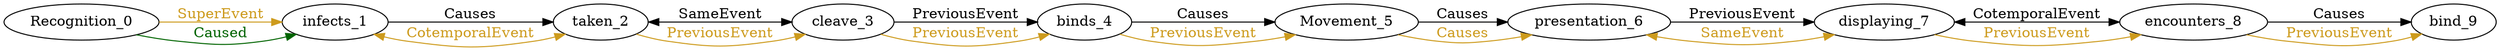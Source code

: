 digraph finite_state_machine { 
	rankdir=LR;
	size="50,50";
node0 [label = "Recognition_0"]
node1 [label = "infects_1"]
node2 [label = "taken_2"]
node3 [label = "cleave_3"]
node4 [label = "binds_4"]
node5 [label = "Movement_5"]
node6 [label = "presentation_6"]
node7 [label = "displaying_7"]
node8 [label = "encounters_8"]
node9 [label = "bind_9"]
node0 -> node1 [ label = "SuperEvent" fontcolor="goldenrod3"  color = "goldenrod3"];
node1 -> node2 [ label = "Causes" fontcolor="black"  color = "Black"];
node1 -> node2 [ label = "CotemporalEvent" fontcolor="goldenrod3" dir = "both" color = "goldenrod3"];
node2 -> node3 [ label = "SameEvent" fontcolor="black" dir = "both" color = "Black"];
node2 -> node3 [ label = "PreviousEvent" fontcolor="goldenrod3"  color = "goldenrod3"];
node3 -> node4 [ label = "PreviousEvent" fontcolor="black"  color = "Black"];
node3 -> node4 [ label = "PreviousEvent" fontcolor="goldenrod3"  color = "goldenrod3"];
node4 -> node5 [ label = "Causes" fontcolor="black"  color = "Black"];
node4 -> node5 [ label = "PreviousEvent" fontcolor="goldenrod3"  color = "goldenrod3"];
node5 -> node6 [ label = "Causes" fontcolor="black"  color = "Black"];
node5 -> node6 [ label = "Causes" fontcolor="goldenrod3"  color = "goldenrod3"];
node6 -> node7 [ label = "PreviousEvent" fontcolor="black"  color = "Black"];
node6 -> node7 [ label = "SameEvent" fontcolor="goldenrod3" dir = "both" color = "goldenrod3"];
node7 -> node8 [ label = "CotemporalEvent" fontcolor="black" dir = "both" color = "Black"];
node7 -> node8 [ label = "PreviousEvent" fontcolor="goldenrod3"  color = "goldenrod3"];
node8 -> node9 [ label = "Causes" fontcolor="black"  color = "Black"];
node8 -> node9 [ label = "PreviousEvent" fontcolor="goldenrod3"  color = "goldenrod3"];
node0 -> node1 [ label = "Caused" fontcolor="darkgreen"  color = "darkgreen"];
}